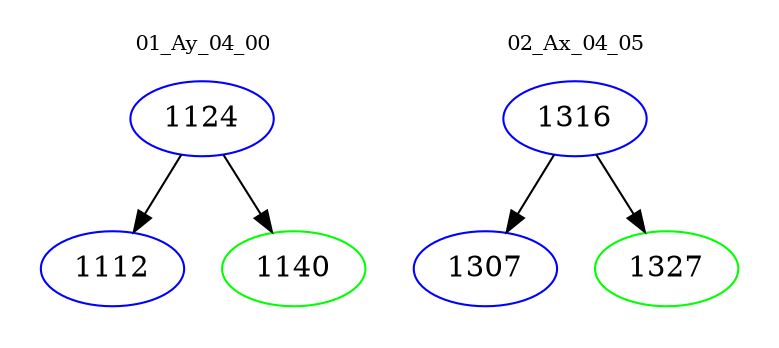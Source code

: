 digraph{
subgraph cluster_0 {
color = white
label = "01_Ay_04_00";
fontsize=10;
T0_1124 [label="1124", color="blue"]
T0_1124 -> T0_1112 [color="black"]
T0_1112 [label="1112", color="blue"]
T0_1124 -> T0_1140 [color="black"]
T0_1140 [label="1140", color="green"]
}
subgraph cluster_1 {
color = white
label = "02_Ax_04_05";
fontsize=10;
T1_1316 [label="1316", color="blue"]
T1_1316 -> T1_1307 [color="black"]
T1_1307 [label="1307", color="blue"]
T1_1316 -> T1_1327 [color="black"]
T1_1327 [label="1327", color="green"]
}
}
